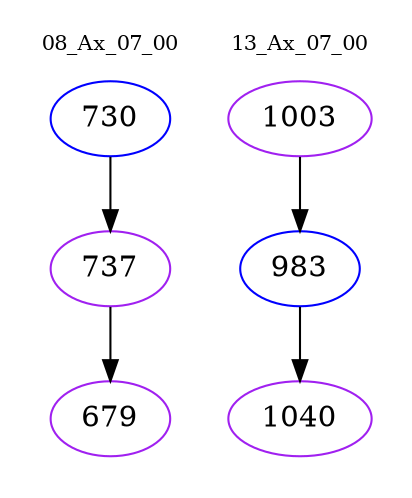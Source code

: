 digraph{
subgraph cluster_0 {
color = white
label = "08_Ax_07_00";
fontsize=10;
T0_730 [label="730", color="blue"]
T0_730 -> T0_737 [color="black"]
T0_737 [label="737", color="purple"]
T0_737 -> T0_679 [color="black"]
T0_679 [label="679", color="purple"]
}
subgraph cluster_1 {
color = white
label = "13_Ax_07_00";
fontsize=10;
T1_1003 [label="1003", color="purple"]
T1_1003 -> T1_983 [color="black"]
T1_983 [label="983", color="blue"]
T1_983 -> T1_1040 [color="black"]
T1_1040 [label="1040", color="purple"]
}
}
